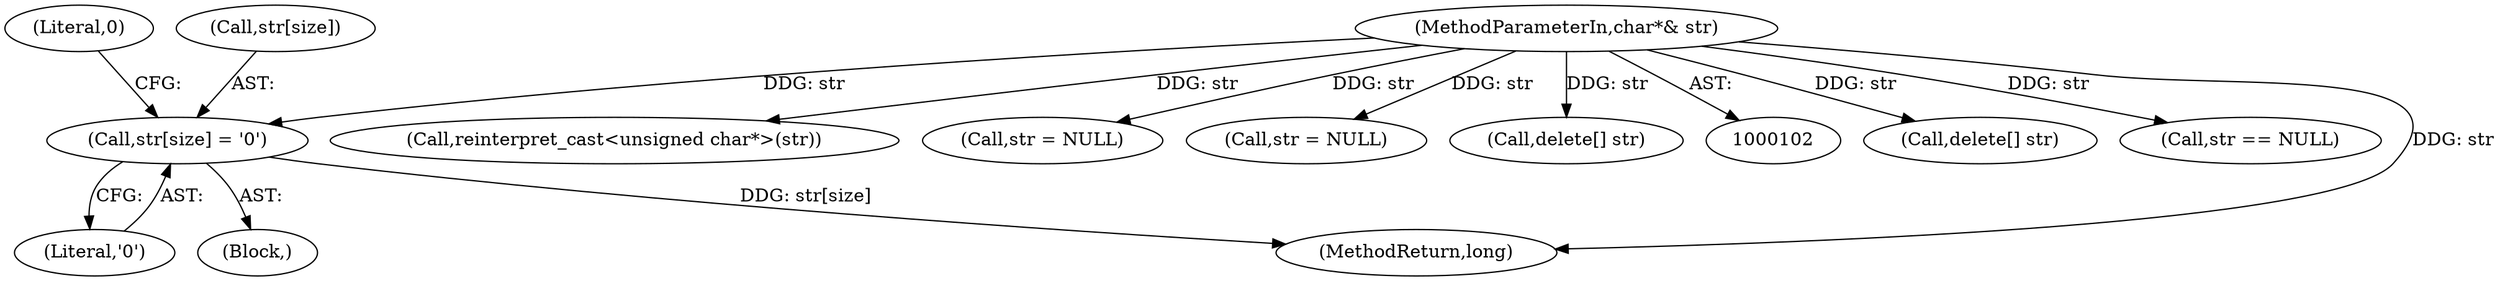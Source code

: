 digraph "1_Android_04839626ed859623901ebd3a5fd483982186b59d_211@array" {
"1000161" [label="(Call,str[size] = '\0')"];
"1000106" [label="(MethodParameterIn,char*& str)"];
"1000154" [label="(Call,delete[] str)"];
"1000133" [label="(Call,str == NULL)"];
"1000107" [label="(Block,)"];
"1000141" [label="(Call,reinterpret_cast<unsigned char*>(str))"];
"1000162" [label="(Call,str[size])"];
"1000165" [label="(Literal,'\0')"];
"1000110" [label="(Call,str = NULL)"];
"1000168" [label="(MethodReturn,long)"];
"1000161" [label="(Call,str[size] = '\0')"];
"1000156" [label="(Call,str = NULL)"];
"1000106" [label="(MethodParameterIn,char*& str)"];
"1000108" [label="(Call,delete[] str)"];
"1000167" [label="(Literal,0)"];
"1000161" -> "1000107"  [label="AST: "];
"1000161" -> "1000165"  [label="CFG: "];
"1000162" -> "1000161"  [label="AST: "];
"1000165" -> "1000161"  [label="AST: "];
"1000167" -> "1000161"  [label="CFG: "];
"1000161" -> "1000168"  [label="DDG: str[size]"];
"1000106" -> "1000161"  [label="DDG: str"];
"1000106" -> "1000102"  [label="AST: "];
"1000106" -> "1000168"  [label="DDG: str"];
"1000106" -> "1000108"  [label="DDG: str"];
"1000106" -> "1000110"  [label="DDG: str"];
"1000106" -> "1000133"  [label="DDG: str"];
"1000106" -> "1000141"  [label="DDG: str"];
"1000106" -> "1000154"  [label="DDG: str"];
"1000106" -> "1000156"  [label="DDG: str"];
}
